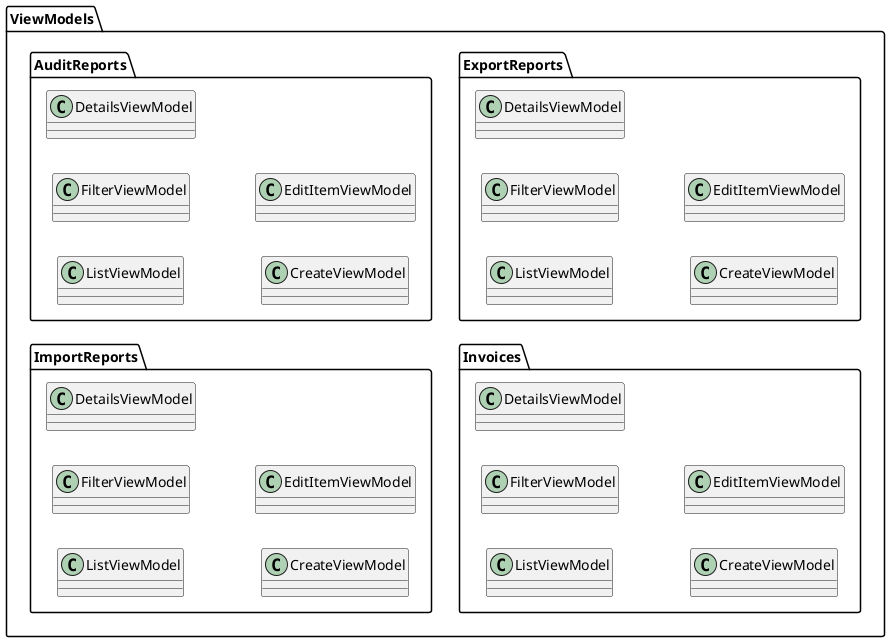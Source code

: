 @startuml ViewModels2
skinparam DefaultTextAlignment center
skinparam Linetype polyline
left to right direction

package ViewModels {
    package AuditReports {
        class ListViewModel
        class FilterViewModel
        class DetailsViewModel
        class CreateViewModel
        class EditItemViewModel
    }
    package ImportReports {
        class ListViewModel
        class FilterViewModel
        class DetailsViewModel
        class CreateViewModel
        class EditItemViewModel
    }
    package ExportReports {
        class ListViewModel
        class FilterViewModel
        class DetailsViewModel
        class CreateViewModel
        class EditItemViewModel
    }
    package Invoices {
        class ListViewModel
        class FilterViewModel
        class DetailsViewModel
        class CreateViewModel
        class EditItemViewModel
    }
}
@enduml
